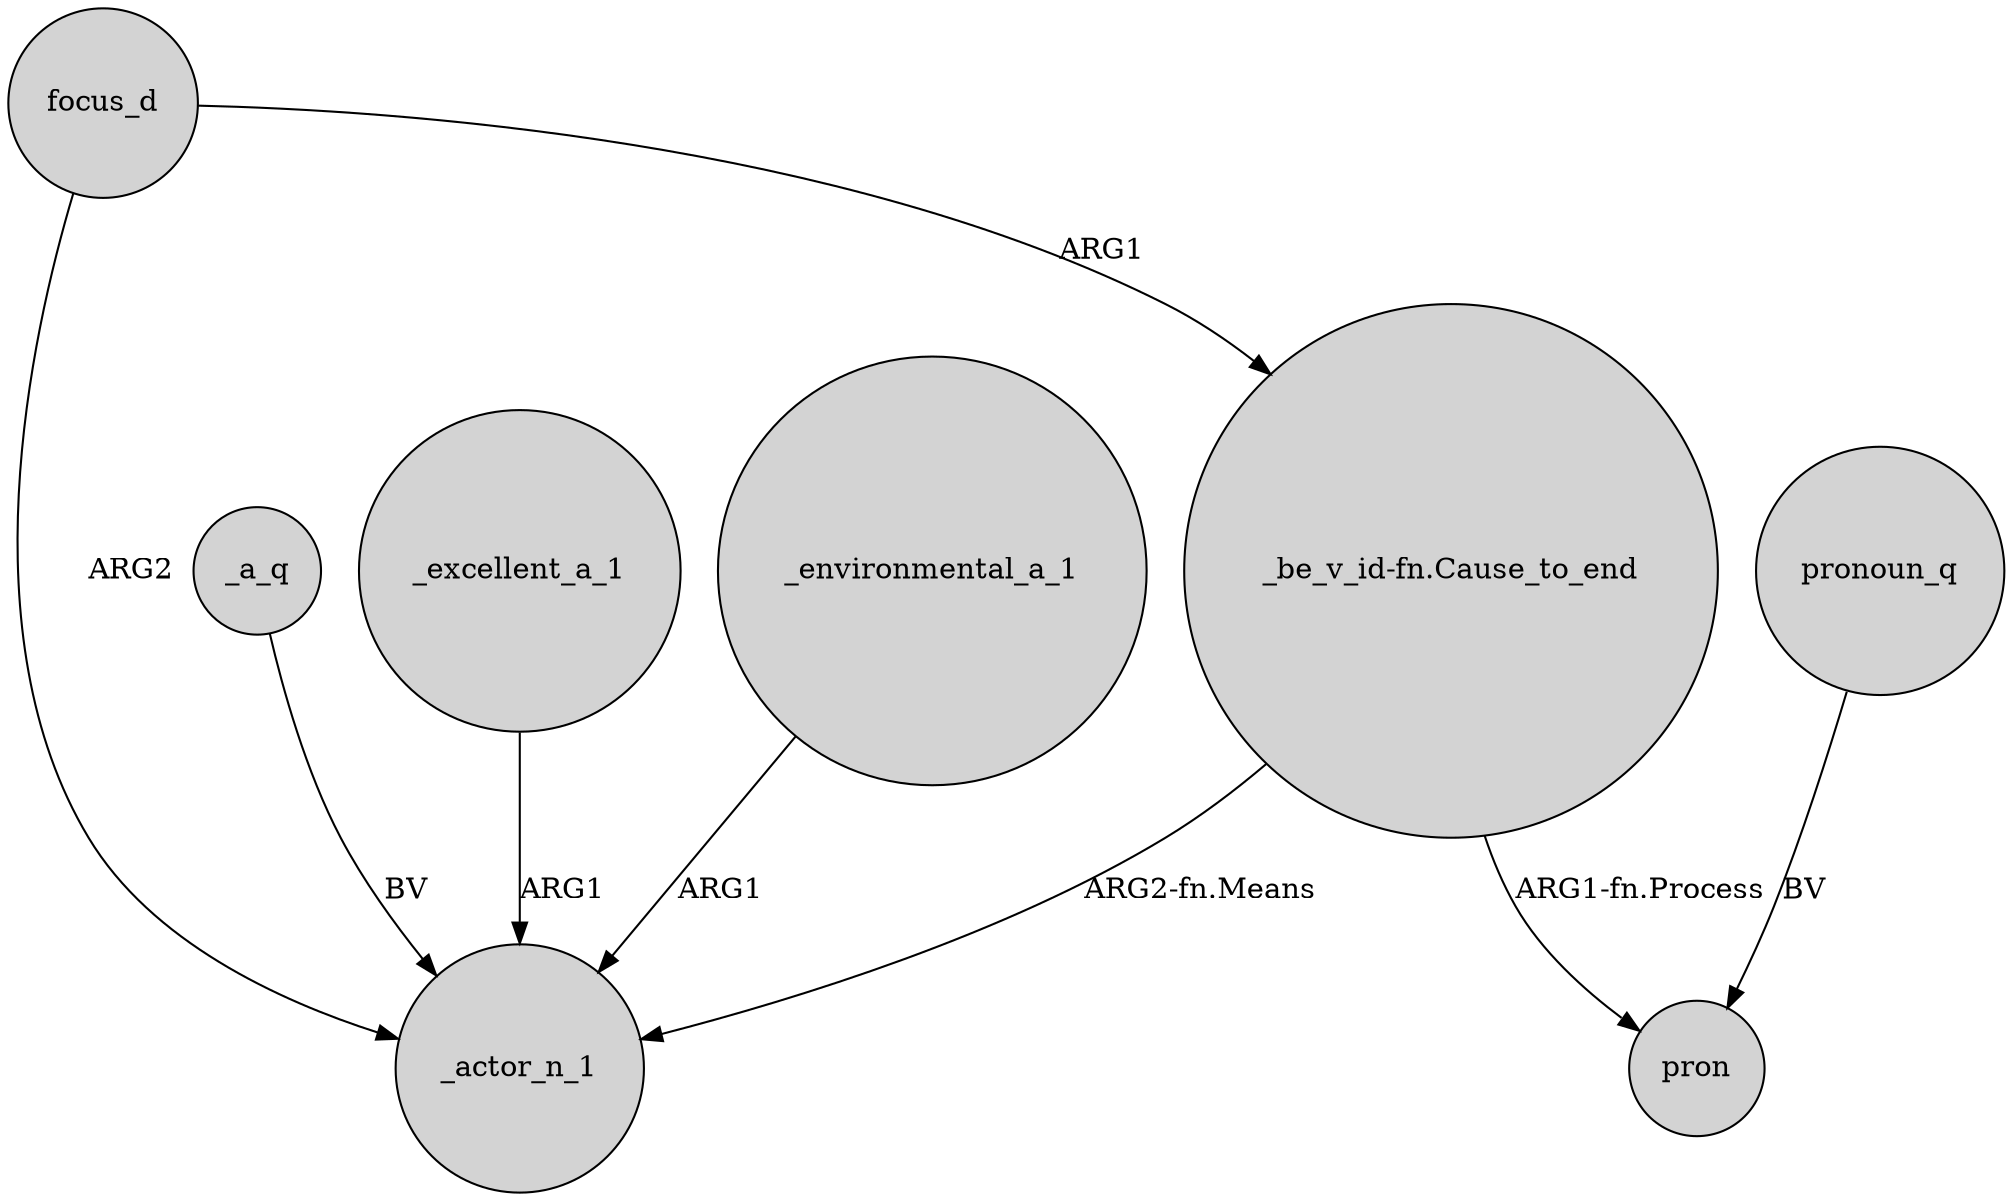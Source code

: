 digraph {
	node [shape=circle style=filled]
	"_be_v_id-fn.Cause_to_end" -> _actor_n_1 [label="ARG2-fn.Means"]
	focus_d -> "_be_v_id-fn.Cause_to_end" [label=ARG1]
	_a_q -> _actor_n_1 [label=BV]
	_excellent_a_1 -> _actor_n_1 [label=ARG1]
	focus_d -> _actor_n_1 [label=ARG2]
	pronoun_q -> pron [label=BV]
	"_be_v_id-fn.Cause_to_end" -> pron [label="ARG1-fn.Process"]
	_environmental_a_1 -> _actor_n_1 [label=ARG1]
}
